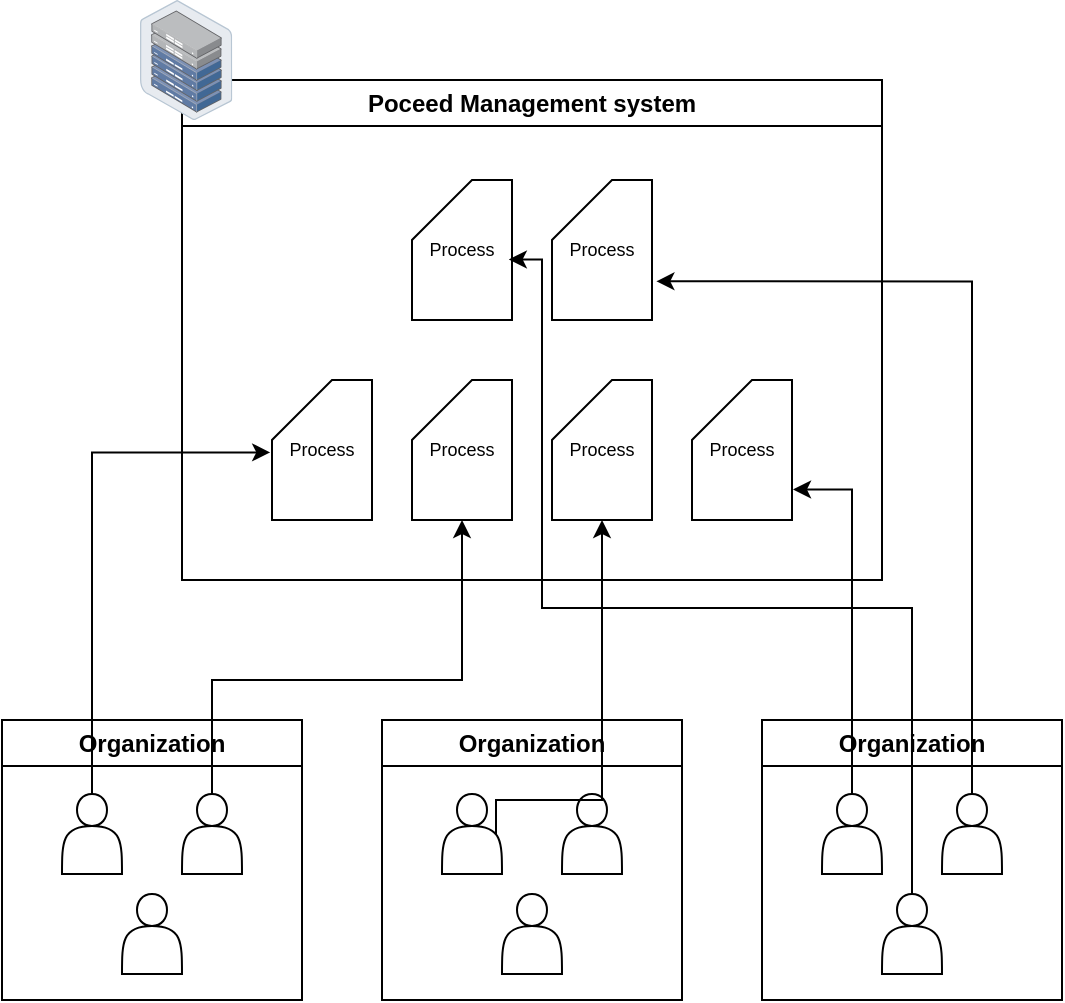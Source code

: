 <mxfile version="22.0.0" type="device">
  <diagram name="Page-1" id="5STt5VgGMGRW8smjgR1V">
    <mxGraphModel dx="1434" dy="942" grid="1" gridSize="10" guides="1" tooltips="1" connect="1" arrows="1" fold="1" page="1" pageScale="1" pageWidth="850" pageHeight="1100" math="0" shadow="0">
      <root>
        <mxCell id="0" />
        <mxCell id="1" parent="0" />
        <mxCell id="pLtrBqFHVTdxPw5g7h2w-4" value="Poceed Management system" style="swimlane;whiteSpace=wrap;html=1;" parent="1" vertex="1">
          <mxGeometry x="400" y="170" width="350" height="250" as="geometry" />
        </mxCell>
        <mxCell id="pLtrBqFHVTdxPw5g7h2w-35" value="Process" style="shape=card;whiteSpace=wrap;html=1;fontSize=9;" parent="pLtrBqFHVTdxPw5g7h2w-4" vertex="1">
          <mxGeometry x="45" y="150" width="50" height="70" as="geometry" />
        </mxCell>
        <mxCell id="pLtrBqFHVTdxPw5g7h2w-38" value="Process" style="shape=card;whiteSpace=wrap;html=1;fontSize=9;" parent="pLtrBqFHVTdxPw5g7h2w-4" vertex="1">
          <mxGeometry x="115" y="150" width="50" height="70" as="geometry" />
        </mxCell>
        <mxCell id="pLtrBqFHVTdxPw5g7h2w-39" value="Process" style="shape=card;whiteSpace=wrap;html=1;fontSize=9;" parent="pLtrBqFHVTdxPw5g7h2w-4" vertex="1">
          <mxGeometry x="185" y="150" width="50" height="70" as="geometry" />
        </mxCell>
        <mxCell id="pLtrBqFHVTdxPw5g7h2w-40" value="Process" style="shape=card;whiteSpace=wrap;html=1;fontSize=9;" parent="pLtrBqFHVTdxPw5g7h2w-4" vertex="1">
          <mxGeometry x="255" y="150" width="50" height="70" as="geometry" />
        </mxCell>
        <mxCell id="pLtrBqFHVTdxPw5g7h2w-43" value="Process" style="shape=card;whiteSpace=wrap;html=1;fontSize=9;" parent="pLtrBqFHVTdxPw5g7h2w-4" vertex="1">
          <mxGeometry x="115" y="50" width="50" height="70" as="geometry" />
        </mxCell>
        <mxCell id="pLtrBqFHVTdxPw5g7h2w-44" value="Process" style="shape=card;whiteSpace=wrap;html=1;fontSize=9;" parent="pLtrBqFHVTdxPw5g7h2w-4" vertex="1">
          <mxGeometry x="185" y="50" width="50" height="70" as="geometry" />
        </mxCell>
        <mxCell id="Uh_CnY4bMDTDh2qmb25G-1" value="" style="image;points=[];aspect=fixed;html=1;align=center;shadow=0;dashed=0;image=img/lib/allied_telesis/storage/Datacenter_Server_Half_Rack_ToR.svg;" vertex="1" parent="pLtrBqFHVTdxPw5g7h2w-4">
          <mxGeometry x="-21" y="-40" width="46.18" height="60" as="geometry" />
        </mxCell>
        <mxCell id="pLtrBqFHVTdxPw5g7h2w-10" value="Organization" style="swimlane;whiteSpace=wrap;html=1;" parent="1" vertex="1">
          <mxGeometry x="310" y="490" width="150" height="140" as="geometry" />
        </mxCell>
        <mxCell id="pLtrBqFHVTdxPw5g7h2w-14" value="" style="shape=actor;whiteSpace=wrap;html=1;" parent="pLtrBqFHVTdxPw5g7h2w-10" vertex="1">
          <mxGeometry x="60" y="87" width="30" height="40" as="geometry" />
        </mxCell>
        <mxCell id="pLtrBqFHVTdxPw5g7h2w-13" value="" style="shape=actor;whiteSpace=wrap;html=1;" parent="pLtrBqFHVTdxPw5g7h2w-10" vertex="1">
          <mxGeometry x="90" y="37" width="30" height="40" as="geometry" />
        </mxCell>
        <mxCell id="pLtrBqFHVTdxPw5g7h2w-6" value="" style="shape=actor;whiteSpace=wrap;html=1;" parent="pLtrBqFHVTdxPw5g7h2w-10" vertex="1">
          <mxGeometry x="30" y="37" width="30" height="40" as="geometry" />
        </mxCell>
        <mxCell id="pLtrBqFHVTdxPw5g7h2w-26" value="Organization" style="swimlane;whiteSpace=wrap;html=1;" parent="1" vertex="1">
          <mxGeometry x="500" y="490" width="150" height="140" as="geometry" />
        </mxCell>
        <mxCell id="pLtrBqFHVTdxPw5g7h2w-27" value="" style="shape=actor;whiteSpace=wrap;html=1;" parent="pLtrBqFHVTdxPw5g7h2w-26" vertex="1">
          <mxGeometry x="60" y="87" width="30" height="40" as="geometry" />
        </mxCell>
        <mxCell id="pLtrBqFHVTdxPw5g7h2w-28" value="" style="shape=actor;whiteSpace=wrap;html=1;" parent="pLtrBqFHVTdxPw5g7h2w-26" vertex="1">
          <mxGeometry x="90" y="37" width="30" height="40" as="geometry" />
        </mxCell>
        <mxCell id="pLtrBqFHVTdxPw5g7h2w-29" value="" style="shape=actor;whiteSpace=wrap;html=1;" parent="pLtrBqFHVTdxPw5g7h2w-26" vertex="1">
          <mxGeometry x="30" y="37" width="30" height="40" as="geometry" />
        </mxCell>
        <mxCell id="pLtrBqFHVTdxPw5g7h2w-30" value="Organization" style="swimlane;whiteSpace=wrap;html=1;" parent="1" vertex="1">
          <mxGeometry x="690" y="490" width="150" height="140" as="geometry" />
        </mxCell>
        <mxCell id="pLtrBqFHVTdxPw5g7h2w-31" value="" style="shape=actor;whiteSpace=wrap;html=1;" parent="pLtrBqFHVTdxPw5g7h2w-30" vertex="1">
          <mxGeometry x="60" y="87" width="30" height="40" as="geometry" />
        </mxCell>
        <mxCell id="pLtrBqFHVTdxPw5g7h2w-32" value="" style="shape=actor;whiteSpace=wrap;html=1;" parent="pLtrBqFHVTdxPw5g7h2w-30" vertex="1">
          <mxGeometry x="90" y="37" width="30" height="40" as="geometry" />
        </mxCell>
        <mxCell id="pLtrBqFHVTdxPw5g7h2w-33" value="" style="shape=actor;whiteSpace=wrap;html=1;" parent="pLtrBqFHVTdxPw5g7h2w-30" vertex="1">
          <mxGeometry x="30" y="37" width="30" height="40" as="geometry" />
        </mxCell>
        <mxCell id="pLtrBqFHVTdxPw5g7h2w-42" style="edgeStyle=orthogonalEdgeStyle;rounded=0;orthogonalLoop=1;jettySize=auto;html=1;exitX=0.5;exitY=0;exitDx=0;exitDy=0;entryX=0.5;entryY=1;entryDx=0;entryDy=0;entryPerimeter=0;fontFamily=Helvetica;fontSize=12;fontColor=default;" parent="1" source="pLtrBqFHVTdxPw5g7h2w-13" target="pLtrBqFHVTdxPw5g7h2w-38" edge="1">
          <mxGeometry relative="1" as="geometry">
            <Array as="points">
              <mxPoint x="415" y="470" />
              <mxPoint x="540" y="470" />
            </Array>
          </mxGeometry>
        </mxCell>
        <mxCell id="pLtrBqFHVTdxPw5g7h2w-46" style="edgeStyle=orthogonalEdgeStyle;rounded=0;orthogonalLoop=1;jettySize=auto;html=1;exitX=0.5;exitY=0;exitDx=0;exitDy=0;entryX=-0.018;entryY=0.517;entryDx=0;entryDy=0;entryPerimeter=0;fontFamily=Helvetica;fontSize=12;fontColor=default;" parent="1" source="pLtrBqFHVTdxPw5g7h2w-6" target="pLtrBqFHVTdxPw5g7h2w-35" edge="1">
          <mxGeometry relative="1" as="geometry">
            <Array as="points">
              <mxPoint x="355" y="356" />
            </Array>
          </mxGeometry>
        </mxCell>
        <mxCell id="pLtrBqFHVTdxPw5g7h2w-47" style="edgeStyle=orthogonalEdgeStyle;rounded=0;orthogonalLoop=1;jettySize=auto;html=1;exitX=0.9;exitY=0.5;exitDx=0;exitDy=0;exitPerimeter=0;entryX=0.5;entryY=1;entryDx=0;entryDy=0;entryPerimeter=0;fontFamily=Helvetica;fontSize=12;fontColor=default;" parent="1" source="pLtrBqFHVTdxPw5g7h2w-29" target="pLtrBqFHVTdxPw5g7h2w-39" edge="1">
          <mxGeometry relative="1" as="geometry">
            <Array as="points">
              <mxPoint x="557" y="530" />
              <mxPoint x="610" y="530" />
            </Array>
          </mxGeometry>
        </mxCell>
        <mxCell id="pLtrBqFHVTdxPw5g7h2w-48" style="edgeStyle=orthogonalEdgeStyle;rounded=0;orthogonalLoop=1;jettySize=auto;html=1;exitX=0.5;exitY=0;exitDx=0;exitDy=0;entryX=1.01;entryY=0.782;entryDx=0;entryDy=0;entryPerimeter=0;fontFamily=Helvetica;fontSize=12;fontColor=default;" parent="1" source="pLtrBqFHVTdxPw5g7h2w-33" target="pLtrBqFHVTdxPw5g7h2w-40" edge="1">
          <mxGeometry relative="1" as="geometry" />
        </mxCell>
        <mxCell id="pLtrBqFHVTdxPw5g7h2w-49" style="edgeStyle=orthogonalEdgeStyle;rounded=0;orthogonalLoop=1;jettySize=auto;html=1;exitX=0.5;exitY=0;exitDx=0;exitDy=0;entryX=1.044;entryY=0.724;entryDx=0;entryDy=0;entryPerimeter=0;fontFamily=Helvetica;fontSize=12;fontColor=default;" parent="1" source="pLtrBqFHVTdxPw5g7h2w-32" target="pLtrBqFHVTdxPw5g7h2w-44" edge="1">
          <mxGeometry relative="1" as="geometry">
            <Array as="points">
              <mxPoint x="795" y="271" />
            </Array>
          </mxGeometry>
        </mxCell>
        <mxCell id="pLtrBqFHVTdxPw5g7h2w-50" style="edgeStyle=orthogonalEdgeStyle;shape=connector;rounded=0;orthogonalLoop=1;jettySize=auto;html=1;exitX=0.5;exitY=0;exitDx=0;exitDy=0;entryX=0.968;entryY=0.567;entryDx=0;entryDy=0;entryPerimeter=0;labelBackgroundColor=default;strokeColor=default;fontFamily=Helvetica;fontSize=12;fontColor=default;endArrow=classic;" parent="1" source="pLtrBqFHVTdxPw5g7h2w-31" target="pLtrBqFHVTdxPw5g7h2w-43" edge="1">
          <mxGeometry relative="1" as="geometry">
            <Array as="points">
              <mxPoint x="765" y="434" />
              <mxPoint x="580" y="434" />
              <mxPoint x="580" y="260" />
            </Array>
          </mxGeometry>
        </mxCell>
      </root>
    </mxGraphModel>
  </diagram>
</mxfile>
